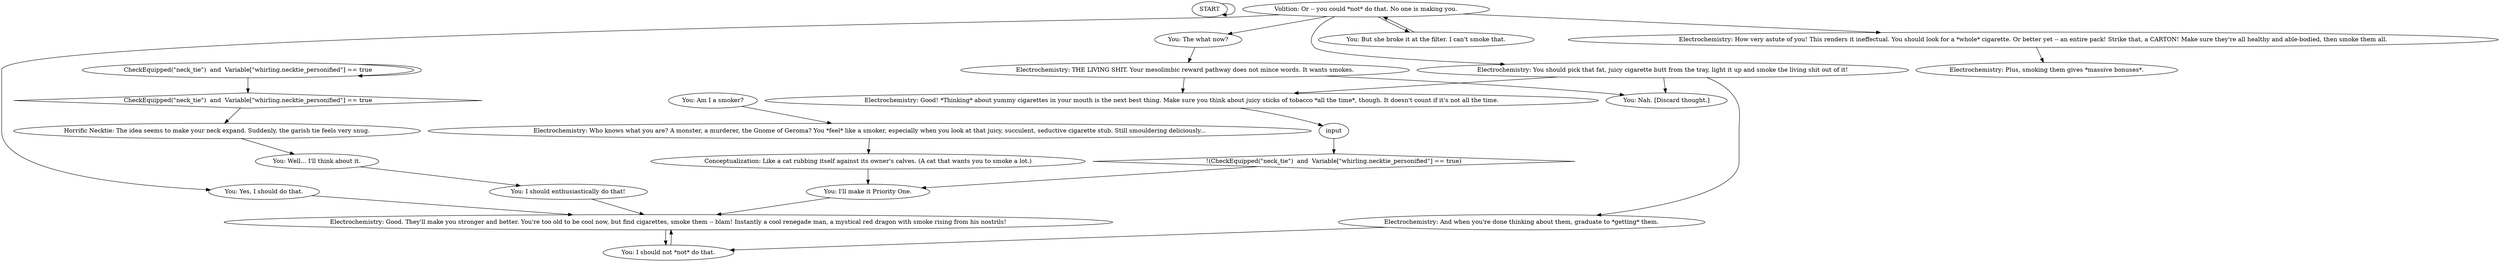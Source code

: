 # WHIRLING F2 ORB / dialogue cigarette stub
# ashtray dialogue / TASK find smokes
# ==================================================
digraph G {
	  0 [label="START"];
	  1 [label="input"];
	  2 [label="Electrochemistry: And when you're done thinking about them, graduate to *getting* them."];
	  3 [label="You: The what now?"];
	  4 [label="You: Well... I'll think about it."];
	  5 [label="Conceptualization: Like a cat rubbing itself against its owner's calves. (A cat that wants you to smoke a lot.)"];
	  6 [label="You: But she broke it at the filter. I can't smoke that."];
	  7 [label="You: I'll make it Priority One."];
	  8 [label="Volition: Or -- you could *not* do that. No one is making you."];
	  9 [label="Electrochemistry: How very astute of you! This renders it ineffectual. You should look for a *whole* cigarette. Or better yet -- an entire pack! Strike that, a CARTON! Make sure they're all healthy and able-bodied, then smoke them all."];
	  10 [label="You: I should not *not* do that."];
	  11 [label="Electrochemistry: Plus, smoking them gives *massive bonuses*."];
	  12 [label="CheckEquipped(\"neck_tie\")  and  Variable[\"whirling.necktie_personified\"] == true"];
	  13 [label="CheckEquipped(\"neck_tie\")  and  Variable[\"whirling.necktie_personified\"] == true", shape=diamond];
	  14 [label="!(CheckEquipped(\"neck_tie\")  and  Variable[\"whirling.necktie_personified\"] == true)", shape=diamond];
	  15 [label="Electrochemistry: You should pick that fat, juicy cigarette butt from the tray, light it up and smoke the living shit out of it!"];
	  16 [label="You: I should enthusiastically do that!"];
	  17 [label="Electrochemistry: Good! *Thinking* about yummy cigarettes in your mouth is the next best thing. Make sure you think about juicy sticks of tobacco *all the time*, though. It doesn't count if it's not all the time."];
	  18 [label="You: Am I a smoker?"];
	  19 [label="You: Yes, I should do that."];
	  20 [label="Horrific Necktie: The idea seems to make your neck expand. Suddenly, the garish tie feels very snug."];
	  21 [label="Electrochemistry: Who knows what you are? A monster, a murderer, the Gnome of Geroma? You *feel* like a smoker, especially when you look at that juicy, succulent, seductive cigarette stub. Still smouldering deliciously..."];
	  22 [label="Electrochemistry: Good. They'll make you stronger and better. You're too old to be cool now, but find cigarettes, smoke them -- blam! Instantly a cool renegade man, a mystical red dragon with smoke rising from his nostrils!"];
	  23 [label="You: Nah. [Discard thought.]"];
	  24 [label="Electrochemistry: THE LIVING SHIT. Your mesolimbic reward pathway does not mince words. It wants smokes."];
	  0 -> 0
	  1 -> 14
	  2 -> 10
	  3 -> 24
	  4 -> 16
	  5 -> 7
	  6 -> 8
	  7 -> 22
	  8 -> 3
	  8 -> 6
	  8 -> 9
	  8 -> 15
	  8 -> 19
	  9 -> 11
	  10 -> 22
	  12 -> 12
	  12 -> 13
	  13 -> 20
	  14 -> 7
	  15 -> 17
	  15 -> 2
	  15 -> 23
	  16 -> 22
	  17 -> 1
	  18 -> 21
	  19 -> 22
	  20 -> 4
	  21 -> 5
	  22 -> 10
	  24 -> 17
	  24 -> 23
}


